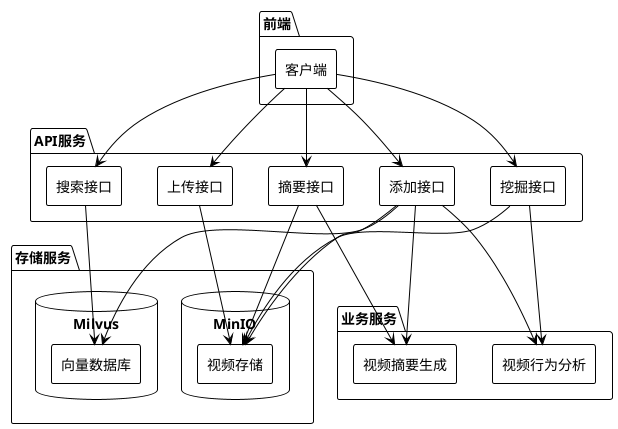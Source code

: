 @startuml system-components
!theme plain
skinparam componentStyle rectangle

package "前端" {
    [客户端] as Client
}

package "API服务" {
    [上传接口] as UploadAPI
    [添加接口] as AddAPI
    [挖掘接口] as MiningAPI
    [摘要接口] as SummaryAPI
    [搜索接口] as SearchAPI
}

package "存储服务" {
    database "MinIO" {
        [视频存储] as VideoStorage
    }
    database "Milvus" {
        [向量数据库] as VectorDB
    }
}

package "业务服务" {
    [视频行为分析] as VideoMining
    [视频摘要生成] as VideoSummary
}

Client --> UploadAPI
Client --> AddAPI
Client --> MiningAPI
Client --> SummaryAPI
Client --> SearchAPI

UploadAPI --> VideoStorage
AddAPI --> VideoStorage
AddAPI --> VideoMining
AddAPI --> VideoSummary
AddAPI --> VectorDB

MiningAPI --> VideoStorage
MiningAPI --> VideoMining

SummaryAPI --> VideoStorage
SummaryAPI --> VideoSummary

SearchAPI --> VectorDB

@enduml